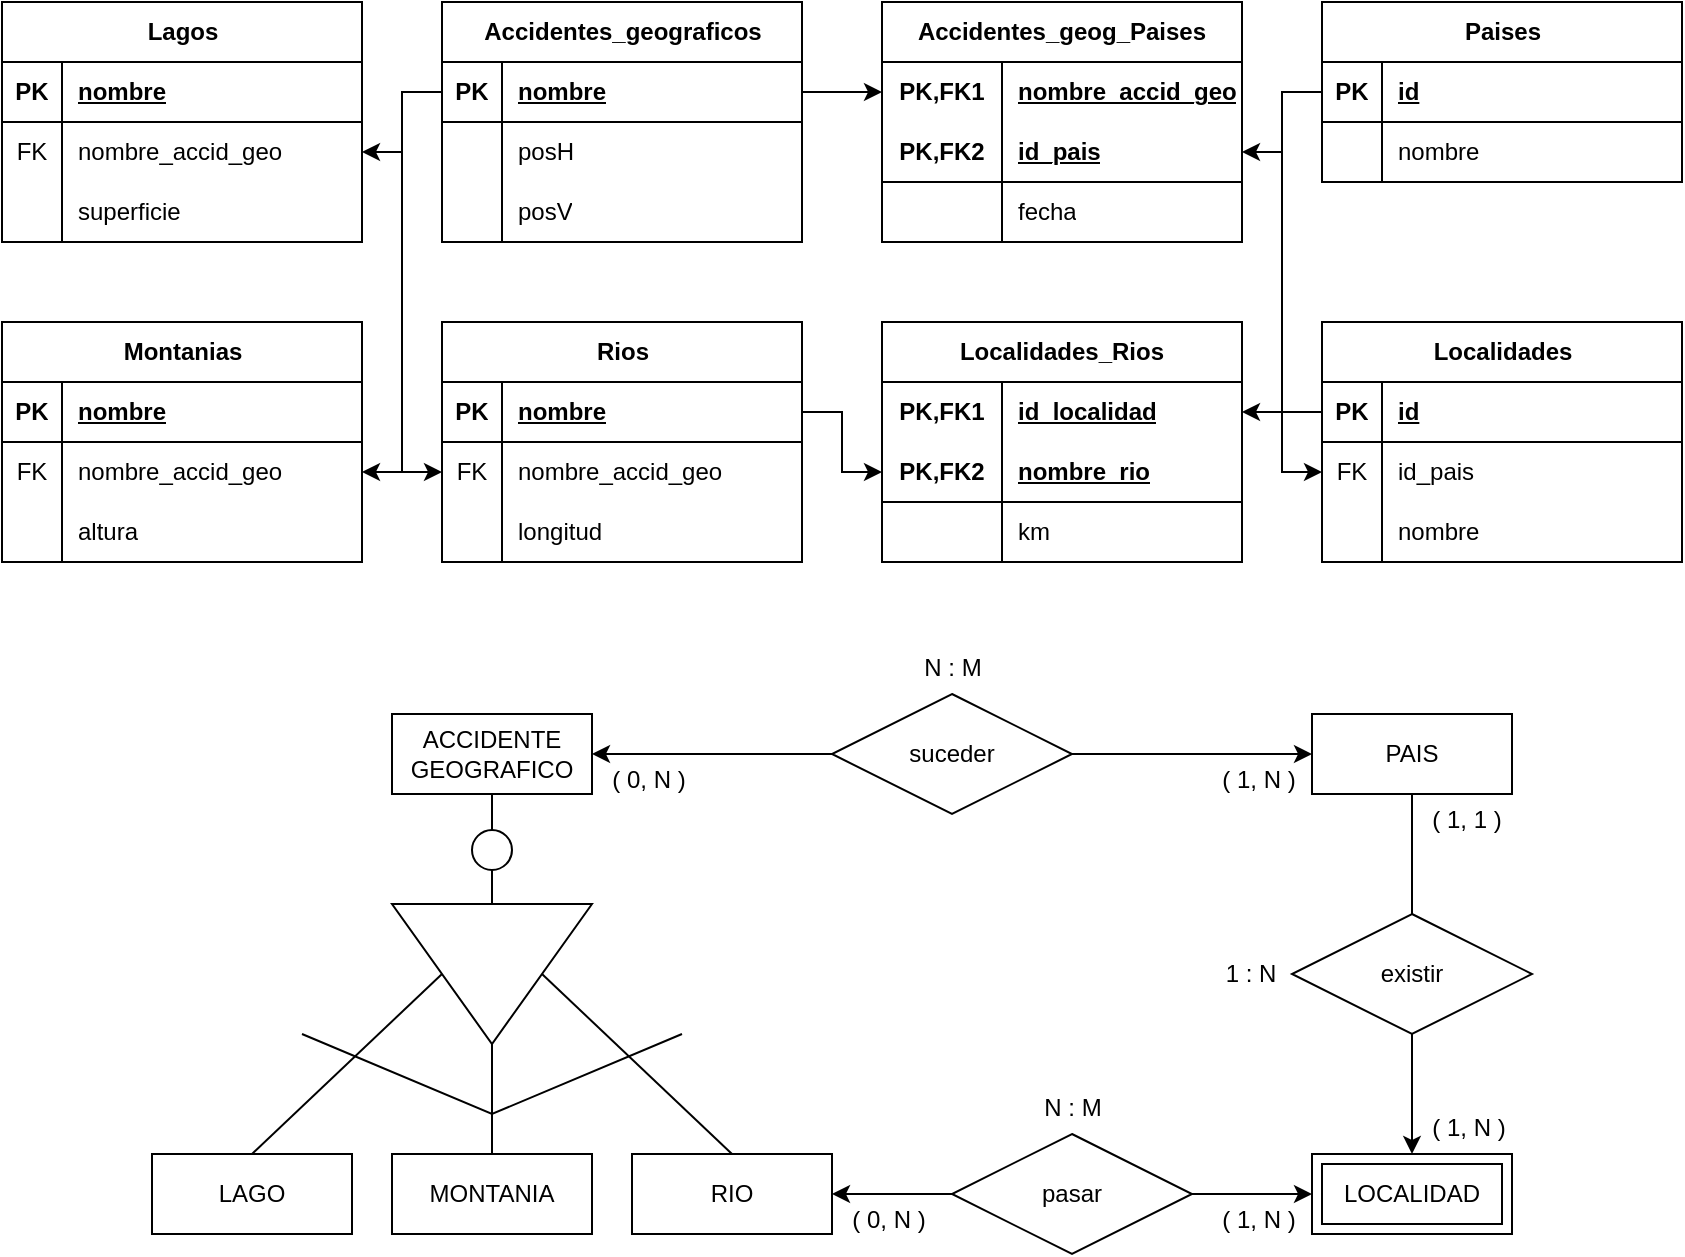 <mxfile version="23.1.5" type="device">
  <diagram name="Page-1" id="xD801_ucFq414uZnRlKG">
    <mxGraphModel dx="1762" dy="887" grid="0" gridSize="10" guides="1" tooltips="1" connect="1" arrows="1" fold="1" page="1" pageScale="1" pageWidth="1100" pageHeight="850" math="0" shadow="0">
      <root>
        <mxCell id="0" />
        <mxCell id="1" parent="0" />
        <mxCell id="kwtSz-33MjP0fojV9X-D-1" value="Accidentes_geograficos" style="shape=table;startSize=30;container=1;collapsible=1;childLayout=tableLayout;fixedRows=1;rowLines=0;fontStyle=1;align=center;resizeLast=1;html=1;" parent="1" vertex="1">
          <mxGeometry x="350" y="112" width="180" height="120" as="geometry" />
        </mxCell>
        <mxCell id="kwtSz-33MjP0fojV9X-D-2" value="" style="shape=tableRow;horizontal=0;startSize=0;swimlaneHead=0;swimlaneBody=0;fillColor=none;collapsible=0;dropTarget=0;points=[[0,0.5],[1,0.5]];portConstraint=eastwest;top=0;left=0;right=0;bottom=1;" parent="kwtSz-33MjP0fojV9X-D-1" vertex="1">
          <mxGeometry y="30" width="180" height="30" as="geometry" />
        </mxCell>
        <mxCell id="kwtSz-33MjP0fojV9X-D-3" value="PK" style="shape=partialRectangle;connectable=0;fillColor=none;top=0;left=0;bottom=0;right=0;fontStyle=1;overflow=hidden;whiteSpace=wrap;html=1;" parent="kwtSz-33MjP0fojV9X-D-2" vertex="1">
          <mxGeometry width="30" height="30" as="geometry">
            <mxRectangle width="30" height="30" as="alternateBounds" />
          </mxGeometry>
        </mxCell>
        <mxCell id="kwtSz-33MjP0fojV9X-D-4" value="nombre" style="shape=partialRectangle;connectable=0;fillColor=none;top=0;left=0;bottom=0;right=0;align=left;spacingLeft=6;fontStyle=5;overflow=hidden;whiteSpace=wrap;html=1;" parent="kwtSz-33MjP0fojV9X-D-2" vertex="1">
          <mxGeometry x="30" width="150" height="30" as="geometry">
            <mxRectangle width="150" height="30" as="alternateBounds" />
          </mxGeometry>
        </mxCell>
        <mxCell id="kwtSz-33MjP0fojV9X-D-5" value="" style="shape=tableRow;horizontal=0;startSize=0;swimlaneHead=0;swimlaneBody=0;fillColor=none;collapsible=0;dropTarget=0;points=[[0,0.5],[1,0.5]];portConstraint=eastwest;top=0;left=0;right=0;bottom=0;" parent="kwtSz-33MjP0fojV9X-D-1" vertex="1">
          <mxGeometry y="60" width="180" height="30" as="geometry" />
        </mxCell>
        <mxCell id="kwtSz-33MjP0fojV9X-D-6" value="" style="shape=partialRectangle;connectable=0;fillColor=none;top=0;left=0;bottom=0;right=0;editable=1;overflow=hidden;whiteSpace=wrap;html=1;" parent="kwtSz-33MjP0fojV9X-D-5" vertex="1">
          <mxGeometry width="30" height="30" as="geometry">
            <mxRectangle width="30" height="30" as="alternateBounds" />
          </mxGeometry>
        </mxCell>
        <mxCell id="kwtSz-33MjP0fojV9X-D-7" value="posH" style="shape=partialRectangle;connectable=0;fillColor=none;top=0;left=0;bottom=0;right=0;align=left;spacingLeft=6;overflow=hidden;whiteSpace=wrap;html=1;" parent="kwtSz-33MjP0fojV9X-D-5" vertex="1">
          <mxGeometry x="30" width="150" height="30" as="geometry">
            <mxRectangle width="150" height="30" as="alternateBounds" />
          </mxGeometry>
        </mxCell>
        <mxCell id="kwtSz-33MjP0fojV9X-D-8" value="" style="shape=tableRow;horizontal=0;startSize=0;swimlaneHead=0;swimlaneBody=0;fillColor=none;collapsible=0;dropTarget=0;points=[[0,0.5],[1,0.5]];portConstraint=eastwest;top=0;left=0;right=0;bottom=0;" parent="kwtSz-33MjP0fojV9X-D-1" vertex="1">
          <mxGeometry y="90" width="180" height="30" as="geometry" />
        </mxCell>
        <mxCell id="kwtSz-33MjP0fojV9X-D-9" value="" style="shape=partialRectangle;connectable=0;fillColor=none;top=0;left=0;bottom=0;right=0;editable=1;overflow=hidden;whiteSpace=wrap;html=1;" parent="kwtSz-33MjP0fojV9X-D-8" vertex="1">
          <mxGeometry width="30" height="30" as="geometry">
            <mxRectangle width="30" height="30" as="alternateBounds" />
          </mxGeometry>
        </mxCell>
        <mxCell id="kwtSz-33MjP0fojV9X-D-10" value="posV" style="shape=partialRectangle;connectable=0;fillColor=none;top=0;left=0;bottom=0;right=0;align=left;spacingLeft=6;overflow=hidden;whiteSpace=wrap;html=1;" parent="kwtSz-33MjP0fojV9X-D-8" vertex="1">
          <mxGeometry x="30" width="150" height="30" as="geometry">
            <mxRectangle width="150" height="30" as="alternateBounds" />
          </mxGeometry>
        </mxCell>
        <mxCell id="kwtSz-33MjP0fojV9X-D-14" value="ACCIDENTE GEOGRAFICO" style="whiteSpace=wrap;html=1;align=center;" parent="1" vertex="1">
          <mxGeometry x="325" y="468" width="100" height="40" as="geometry" />
        </mxCell>
        <mxCell id="kwtSz-33MjP0fojV9X-D-17" value="" style="ellipse;whiteSpace=wrap;html=1;aspect=fixed;" parent="1" vertex="1">
          <mxGeometry x="365" y="526" width="20" height="20" as="geometry" />
        </mxCell>
        <mxCell id="kwtSz-33MjP0fojV9X-D-19" value="" style="endArrow=none;html=1;rounded=0;exitX=0.5;exitY=1;exitDx=0;exitDy=0;entryX=0.5;entryY=1;entryDx=0;entryDy=0;exitPerimeter=0;" parent="1" source="kwtSz-33MjP0fojV9X-D-131" target="kwtSz-33MjP0fojV9X-D-17" edge="1">
          <mxGeometry width="50" height="50" relative="1" as="geometry">
            <mxPoint x="375" y="568" as="sourcePoint" />
            <mxPoint x="545" y="433" as="targetPoint" />
          </mxGeometry>
        </mxCell>
        <mxCell id="kwtSz-33MjP0fojV9X-D-20" value="" style="endArrow=none;html=1;rounded=0;exitX=0.5;exitY=0;exitDx=0;exitDy=0;entryX=0.5;entryY=1;entryDx=0;entryDy=0;" parent="1" source="kwtSz-33MjP0fojV9X-D-17" target="kwtSz-33MjP0fojV9X-D-14" edge="1">
          <mxGeometry width="50" height="50" relative="1" as="geometry">
            <mxPoint x="495" y="483" as="sourcePoint" />
            <mxPoint x="545" y="433" as="targetPoint" />
          </mxGeometry>
        </mxCell>
        <mxCell id="kwtSz-33MjP0fojV9X-D-23" value="MONTANIA" style="whiteSpace=wrap;html=1;align=center;" parent="1" vertex="1">
          <mxGeometry x="325" y="688" width="100" height="40" as="geometry" />
        </mxCell>
        <mxCell id="kwtSz-33MjP0fojV9X-D-24" value="LAGO" style="whiteSpace=wrap;html=1;align=center;" parent="1" vertex="1">
          <mxGeometry x="205" y="688" width="100" height="40" as="geometry" />
        </mxCell>
        <mxCell id="kwtSz-33MjP0fojV9X-D-25" value="RIO" style="whiteSpace=wrap;html=1;align=center;" parent="1" vertex="1">
          <mxGeometry x="445" y="688" width="100" height="40" as="geometry" />
        </mxCell>
        <mxCell id="kwtSz-33MjP0fojV9X-D-26" value="" style="endArrow=none;html=1;rounded=0;exitX=0.5;exitY=0;exitDx=0;exitDy=0;entryX=0;entryY=0;entryDx=50;entryDy=0;entryPerimeter=0;" parent="1" source="kwtSz-33MjP0fojV9X-D-23" target="kwtSz-33MjP0fojV9X-D-131" edge="1">
          <mxGeometry width="50" height="50" relative="1" as="geometry">
            <mxPoint x="383" y="707" as="sourcePoint" />
            <mxPoint x="375" y="628" as="targetPoint" />
          </mxGeometry>
        </mxCell>
        <mxCell id="kwtSz-33MjP0fojV9X-D-27" value="" style="endArrow=none;html=1;rounded=0;exitX=0.5;exitY=0;exitDx=0;exitDy=0;entryX=0;entryY=0;entryDx=75;entryDy=35;entryPerimeter=0;" parent="1" source="kwtSz-33MjP0fojV9X-D-24" target="kwtSz-33MjP0fojV9X-D-131" edge="1">
          <mxGeometry width="50" height="50" relative="1" as="geometry">
            <mxPoint x="383" y="707" as="sourcePoint" />
            <mxPoint x="355" y="598" as="targetPoint" />
          </mxGeometry>
        </mxCell>
        <mxCell id="kwtSz-33MjP0fojV9X-D-28" value="" style="endArrow=none;html=1;rounded=0;exitX=0.5;exitY=0;exitDx=0;exitDy=0;entryX=0;entryY=0;entryDx=25;entryDy=35;entryPerimeter=0;" parent="1" source="kwtSz-33MjP0fojV9X-D-25" target="kwtSz-33MjP0fojV9X-D-131" edge="1">
          <mxGeometry width="50" height="50" relative="1" as="geometry">
            <mxPoint x="383" y="707" as="sourcePoint" />
            <mxPoint x="395" y="598" as="targetPoint" />
          </mxGeometry>
        </mxCell>
        <mxCell id="kwtSz-33MjP0fojV9X-D-44" value="Localidades" style="shape=table;startSize=30;container=1;collapsible=1;childLayout=tableLayout;fixedRows=1;rowLines=0;fontStyle=1;align=center;resizeLast=1;html=1;" parent="1" vertex="1">
          <mxGeometry x="790" y="272" width="180" height="120" as="geometry" />
        </mxCell>
        <mxCell id="kwtSz-33MjP0fojV9X-D-45" value="" style="shape=tableRow;horizontal=0;startSize=0;swimlaneHead=0;swimlaneBody=0;fillColor=none;collapsible=0;dropTarget=0;points=[[0,0.5],[1,0.5]];portConstraint=eastwest;top=0;left=0;right=0;bottom=1;" parent="kwtSz-33MjP0fojV9X-D-44" vertex="1">
          <mxGeometry y="30" width="180" height="30" as="geometry" />
        </mxCell>
        <mxCell id="kwtSz-33MjP0fojV9X-D-46" value="PK" style="shape=partialRectangle;connectable=0;fillColor=none;top=0;left=0;bottom=0;right=0;fontStyle=1;overflow=hidden;whiteSpace=wrap;html=1;" parent="kwtSz-33MjP0fojV9X-D-45" vertex="1">
          <mxGeometry width="30" height="30" as="geometry">
            <mxRectangle width="30" height="30" as="alternateBounds" />
          </mxGeometry>
        </mxCell>
        <mxCell id="kwtSz-33MjP0fojV9X-D-47" value="id" style="shape=partialRectangle;connectable=0;fillColor=none;top=0;left=0;bottom=0;right=0;align=left;spacingLeft=6;fontStyle=5;overflow=hidden;whiteSpace=wrap;html=1;" parent="kwtSz-33MjP0fojV9X-D-45" vertex="1">
          <mxGeometry x="30" width="150" height="30" as="geometry">
            <mxRectangle width="150" height="30" as="alternateBounds" />
          </mxGeometry>
        </mxCell>
        <mxCell id="q0aNotWzniTy3gXOLgLe-5" value="" style="shape=tableRow;horizontal=0;startSize=0;swimlaneHead=0;swimlaneBody=0;fillColor=none;collapsible=0;dropTarget=0;points=[[0,0.5],[1,0.5]];portConstraint=eastwest;top=0;left=0;right=0;bottom=0;" vertex="1" parent="kwtSz-33MjP0fojV9X-D-44">
          <mxGeometry y="60" width="180" height="30" as="geometry" />
        </mxCell>
        <mxCell id="q0aNotWzniTy3gXOLgLe-6" value="FK" style="shape=partialRectangle;connectable=0;fillColor=none;top=0;left=0;bottom=0;right=0;fontStyle=0;overflow=hidden;whiteSpace=wrap;html=1;" vertex="1" parent="q0aNotWzniTy3gXOLgLe-5">
          <mxGeometry width="30" height="30" as="geometry">
            <mxRectangle width="30" height="30" as="alternateBounds" />
          </mxGeometry>
        </mxCell>
        <mxCell id="q0aNotWzniTy3gXOLgLe-7" value="id_pais" style="shape=partialRectangle;connectable=0;fillColor=none;top=0;left=0;bottom=0;right=0;align=left;spacingLeft=6;fontStyle=0;overflow=hidden;whiteSpace=wrap;html=1;" vertex="1" parent="q0aNotWzniTy3gXOLgLe-5">
          <mxGeometry x="30" width="150" height="30" as="geometry">
            <mxRectangle width="150" height="30" as="alternateBounds" />
          </mxGeometry>
        </mxCell>
        <mxCell id="kwtSz-33MjP0fojV9X-D-48" value="" style="shape=tableRow;horizontal=0;startSize=0;swimlaneHead=0;swimlaneBody=0;fillColor=none;collapsible=0;dropTarget=0;points=[[0,0.5],[1,0.5]];portConstraint=eastwest;top=0;left=0;right=0;bottom=0;" parent="kwtSz-33MjP0fojV9X-D-44" vertex="1">
          <mxGeometry y="90" width="180" height="30" as="geometry" />
        </mxCell>
        <mxCell id="kwtSz-33MjP0fojV9X-D-49" value="" style="shape=partialRectangle;connectable=0;fillColor=none;top=0;left=0;bottom=0;right=0;editable=1;overflow=hidden;whiteSpace=wrap;html=1;" parent="kwtSz-33MjP0fojV9X-D-48" vertex="1">
          <mxGeometry width="30" height="30" as="geometry">
            <mxRectangle width="30" height="30" as="alternateBounds" />
          </mxGeometry>
        </mxCell>
        <mxCell id="kwtSz-33MjP0fojV9X-D-50" value="nombre" style="shape=partialRectangle;connectable=0;fillColor=none;top=0;left=0;bottom=0;right=0;align=left;spacingLeft=6;overflow=hidden;whiteSpace=wrap;html=1;" parent="kwtSz-33MjP0fojV9X-D-48" vertex="1">
          <mxGeometry x="30" width="150" height="30" as="geometry">
            <mxRectangle width="150" height="30" as="alternateBounds" />
          </mxGeometry>
        </mxCell>
        <mxCell id="kwtSz-33MjP0fojV9X-D-57" value="Lagos" style="shape=table;startSize=30;container=1;collapsible=1;childLayout=tableLayout;fixedRows=1;rowLines=0;fontStyle=1;align=center;resizeLast=1;html=1;" parent="1" vertex="1">
          <mxGeometry x="130" y="112" width="180" height="120" as="geometry" />
        </mxCell>
        <mxCell id="kwtSz-33MjP0fojV9X-D-58" value="" style="shape=tableRow;horizontal=0;startSize=0;swimlaneHead=0;swimlaneBody=0;fillColor=none;collapsible=0;dropTarget=0;points=[[0,0.5],[1,0.5]];portConstraint=eastwest;top=0;left=0;right=0;bottom=1;" parent="kwtSz-33MjP0fojV9X-D-57" vertex="1">
          <mxGeometry y="30" width="180" height="30" as="geometry" />
        </mxCell>
        <mxCell id="kwtSz-33MjP0fojV9X-D-59" value="PK" style="shape=partialRectangle;connectable=0;fillColor=none;top=0;left=0;bottom=0;right=0;fontStyle=1;overflow=hidden;whiteSpace=wrap;html=1;" parent="kwtSz-33MjP0fojV9X-D-58" vertex="1">
          <mxGeometry width="30" height="30" as="geometry">
            <mxRectangle width="30" height="30" as="alternateBounds" />
          </mxGeometry>
        </mxCell>
        <mxCell id="kwtSz-33MjP0fojV9X-D-60" value="nombre" style="shape=partialRectangle;connectable=0;fillColor=none;top=0;left=0;bottom=0;right=0;align=left;spacingLeft=6;fontStyle=5;overflow=hidden;whiteSpace=wrap;html=1;" parent="kwtSz-33MjP0fojV9X-D-58" vertex="1">
          <mxGeometry x="30" width="150" height="30" as="geometry">
            <mxRectangle width="150" height="30" as="alternateBounds" />
          </mxGeometry>
        </mxCell>
        <mxCell id="q0aNotWzniTy3gXOLgLe-20" value="" style="shape=tableRow;horizontal=0;startSize=0;swimlaneHead=0;swimlaneBody=0;fillColor=none;collapsible=0;dropTarget=0;points=[[0,0.5],[1,0.5]];portConstraint=eastwest;top=0;left=0;right=0;bottom=0;" vertex="1" parent="kwtSz-33MjP0fojV9X-D-57">
          <mxGeometry y="60" width="180" height="30" as="geometry" />
        </mxCell>
        <mxCell id="q0aNotWzniTy3gXOLgLe-21" value="FK" style="shape=partialRectangle;connectable=0;fillColor=none;top=0;left=0;bottom=0;right=0;fontStyle=0;overflow=hidden;whiteSpace=wrap;html=1;" vertex="1" parent="q0aNotWzniTy3gXOLgLe-20">
          <mxGeometry width="30" height="30" as="geometry">
            <mxRectangle width="30" height="30" as="alternateBounds" />
          </mxGeometry>
        </mxCell>
        <mxCell id="q0aNotWzniTy3gXOLgLe-22" value="nombre_accid_geo" style="shape=partialRectangle;connectable=0;fillColor=none;top=0;left=0;bottom=0;right=0;align=left;spacingLeft=6;fontStyle=0;overflow=hidden;whiteSpace=wrap;html=1;" vertex="1" parent="q0aNotWzniTy3gXOLgLe-20">
          <mxGeometry x="30" width="150" height="30" as="geometry">
            <mxRectangle width="150" height="30" as="alternateBounds" />
          </mxGeometry>
        </mxCell>
        <mxCell id="kwtSz-33MjP0fojV9X-D-61" value="" style="shape=tableRow;horizontal=0;startSize=0;swimlaneHead=0;swimlaneBody=0;fillColor=none;collapsible=0;dropTarget=0;points=[[0,0.5],[1,0.5]];portConstraint=eastwest;top=0;left=0;right=0;bottom=0;" parent="kwtSz-33MjP0fojV9X-D-57" vertex="1">
          <mxGeometry y="90" width="180" height="30" as="geometry" />
        </mxCell>
        <mxCell id="kwtSz-33MjP0fojV9X-D-62" value="" style="shape=partialRectangle;connectable=0;fillColor=none;top=0;left=0;bottom=0;right=0;editable=1;overflow=hidden;whiteSpace=wrap;html=1;" parent="kwtSz-33MjP0fojV9X-D-61" vertex="1">
          <mxGeometry width="30" height="30" as="geometry">
            <mxRectangle width="30" height="30" as="alternateBounds" />
          </mxGeometry>
        </mxCell>
        <mxCell id="kwtSz-33MjP0fojV9X-D-63" value="superficie" style="shape=partialRectangle;connectable=0;fillColor=none;top=0;left=0;bottom=0;right=0;align=left;spacingLeft=6;overflow=hidden;whiteSpace=wrap;html=1;" parent="kwtSz-33MjP0fojV9X-D-61" vertex="1">
          <mxGeometry x="30" width="150" height="30" as="geometry">
            <mxRectangle width="150" height="30" as="alternateBounds" />
          </mxGeometry>
        </mxCell>
        <mxCell id="kwtSz-33MjP0fojV9X-D-70" value="Montanias" style="shape=table;startSize=30;container=1;collapsible=1;childLayout=tableLayout;fixedRows=1;rowLines=0;fontStyle=1;align=center;resizeLast=1;html=1;" parent="1" vertex="1">
          <mxGeometry x="130" y="272" width="180" height="120" as="geometry" />
        </mxCell>
        <mxCell id="kwtSz-33MjP0fojV9X-D-71" value="" style="shape=tableRow;horizontal=0;startSize=0;swimlaneHead=0;swimlaneBody=0;fillColor=none;collapsible=0;dropTarget=0;points=[[0,0.5],[1,0.5]];portConstraint=eastwest;top=0;left=0;right=0;bottom=1;" parent="kwtSz-33MjP0fojV9X-D-70" vertex="1">
          <mxGeometry y="30" width="180" height="30" as="geometry" />
        </mxCell>
        <mxCell id="kwtSz-33MjP0fojV9X-D-72" value="PK" style="shape=partialRectangle;connectable=0;fillColor=none;top=0;left=0;bottom=0;right=0;fontStyle=1;overflow=hidden;whiteSpace=wrap;html=1;" parent="kwtSz-33MjP0fojV9X-D-71" vertex="1">
          <mxGeometry width="30" height="30" as="geometry">
            <mxRectangle width="30" height="30" as="alternateBounds" />
          </mxGeometry>
        </mxCell>
        <mxCell id="kwtSz-33MjP0fojV9X-D-73" value="nombre" style="shape=partialRectangle;connectable=0;fillColor=none;top=0;left=0;bottom=0;right=0;align=left;spacingLeft=6;fontStyle=5;overflow=hidden;whiteSpace=wrap;html=1;" parent="kwtSz-33MjP0fojV9X-D-71" vertex="1">
          <mxGeometry x="30" width="150" height="30" as="geometry">
            <mxRectangle width="150" height="30" as="alternateBounds" />
          </mxGeometry>
        </mxCell>
        <mxCell id="q0aNotWzniTy3gXOLgLe-16" value="" style="shape=tableRow;horizontal=0;startSize=0;swimlaneHead=0;swimlaneBody=0;fillColor=none;collapsible=0;dropTarget=0;points=[[0,0.5],[1,0.5]];portConstraint=eastwest;top=0;left=0;right=0;bottom=0;" vertex="1" parent="kwtSz-33MjP0fojV9X-D-70">
          <mxGeometry y="60" width="180" height="30" as="geometry" />
        </mxCell>
        <mxCell id="q0aNotWzniTy3gXOLgLe-17" value="FK" style="shape=partialRectangle;connectable=0;fillColor=none;top=0;left=0;bottom=0;right=0;fontStyle=0;overflow=hidden;whiteSpace=wrap;html=1;" vertex="1" parent="q0aNotWzniTy3gXOLgLe-16">
          <mxGeometry width="30" height="30" as="geometry">
            <mxRectangle width="30" height="30" as="alternateBounds" />
          </mxGeometry>
        </mxCell>
        <mxCell id="q0aNotWzniTy3gXOLgLe-18" value="nombre_accid_geo" style="shape=partialRectangle;connectable=0;fillColor=none;top=0;left=0;bottom=0;right=0;align=left;spacingLeft=6;fontStyle=0;overflow=hidden;whiteSpace=wrap;html=1;" vertex="1" parent="q0aNotWzniTy3gXOLgLe-16">
          <mxGeometry x="30" width="150" height="30" as="geometry">
            <mxRectangle width="150" height="30" as="alternateBounds" />
          </mxGeometry>
        </mxCell>
        <mxCell id="kwtSz-33MjP0fojV9X-D-74" value="" style="shape=tableRow;horizontal=0;startSize=0;swimlaneHead=0;swimlaneBody=0;fillColor=none;collapsible=0;dropTarget=0;points=[[0,0.5],[1,0.5]];portConstraint=eastwest;top=0;left=0;right=0;bottom=0;" parent="kwtSz-33MjP0fojV9X-D-70" vertex="1">
          <mxGeometry y="90" width="180" height="30" as="geometry" />
        </mxCell>
        <mxCell id="kwtSz-33MjP0fojV9X-D-75" value="" style="shape=partialRectangle;connectable=0;fillColor=none;top=0;left=0;bottom=0;right=0;editable=1;overflow=hidden;whiteSpace=wrap;html=1;" parent="kwtSz-33MjP0fojV9X-D-74" vertex="1">
          <mxGeometry width="30" height="30" as="geometry">
            <mxRectangle width="30" height="30" as="alternateBounds" />
          </mxGeometry>
        </mxCell>
        <mxCell id="kwtSz-33MjP0fojV9X-D-76" value="altura" style="shape=partialRectangle;connectable=0;fillColor=none;top=0;left=0;bottom=0;right=0;align=left;spacingLeft=6;overflow=hidden;whiteSpace=wrap;html=1;" parent="kwtSz-33MjP0fojV9X-D-74" vertex="1">
          <mxGeometry x="30" width="150" height="30" as="geometry">
            <mxRectangle width="150" height="30" as="alternateBounds" />
          </mxGeometry>
        </mxCell>
        <mxCell id="kwtSz-33MjP0fojV9X-D-77" value="Rios" style="shape=table;startSize=30;container=1;collapsible=1;childLayout=tableLayout;fixedRows=1;rowLines=0;fontStyle=1;align=center;resizeLast=1;html=1;" parent="1" vertex="1">
          <mxGeometry x="350" y="272" width="180" height="120" as="geometry" />
        </mxCell>
        <mxCell id="kwtSz-33MjP0fojV9X-D-78" value="" style="shape=tableRow;horizontal=0;startSize=0;swimlaneHead=0;swimlaneBody=0;fillColor=none;collapsible=0;dropTarget=0;points=[[0,0.5],[1,0.5]];portConstraint=eastwest;top=0;left=0;right=0;bottom=1;" parent="kwtSz-33MjP0fojV9X-D-77" vertex="1">
          <mxGeometry y="30" width="180" height="30" as="geometry" />
        </mxCell>
        <mxCell id="kwtSz-33MjP0fojV9X-D-79" value="PK" style="shape=partialRectangle;connectable=0;fillColor=none;top=0;left=0;bottom=0;right=0;fontStyle=1;overflow=hidden;whiteSpace=wrap;html=1;" parent="kwtSz-33MjP0fojV9X-D-78" vertex="1">
          <mxGeometry width="30" height="30" as="geometry">
            <mxRectangle width="30" height="30" as="alternateBounds" />
          </mxGeometry>
        </mxCell>
        <mxCell id="kwtSz-33MjP0fojV9X-D-80" value="nombre" style="shape=partialRectangle;connectable=0;fillColor=none;top=0;left=0;bottom=0;right=0;align=left;spacingLeft=6;fontStyle=5;overflow=hidden;whiteSpace=wrap;html=1;" parent="kwtSz-33MjP0fojV9X-D-78" vertex="1">
          <mxGeometry x="30" width="150" height="30" as="geometry">
            <mxRectangle width="150" height="30" as="alternateBounds" />
          </mxGeometry>
        </mxCell>
        <mxCell id="q0aNotWzniTy3gXOLgLe-12" value="" style="shape=tableRow;horizontal=0;startSize=0;swimlaneHead=0;swimlaneBody=0;fillColor=none;collapsible=0;dropTarget=0;points=[[0,0.5],[1,0.5]];portConstraint=eastwest;top=0;left=0;right=0;bottom=0;" vertex="1" parent="kwtSz-33MjP0fojV9X-D-77">
          <mxGeometry y="60" width="180" height="30" as="geometry" />
        </mxCell>
        <mxCell id="q0aNotWzniTy3gXOLgLe-13" value="FK" style="shape=partialRectangle;connectable=0;fillColor=none;top=0;left=0;bottom=0;right=0;fontStyle=0;overflow=hidden;whiteSpace=wrap;html=1;" vertex="1" parent="q0aNotWzniTy3gXOLgLe-12">
          <mxGeometry width="30" height="30" as="geometry">
            <mxRectangle width="30" height="30" as="alternateBounds" />
          </mxGeometry>
        </mxCell>
        <mxCell id="q0aNotWzniTy3gXOLgLe-14" value="nombre_accid_geo" style="shape=partialRectangle;connectable=0;fillColor=none;top=0;left=0;bottom=0;right=0;align=left;spacingLeft=6;fontStyle=0;overflow=hidden;whiteSpace=wrap;html=1;" vertex="1" parent="q0aNotWzniTy3gXOLgLe-12">
          <mxGeometry x="30" width="150" height="30" as="geometry">
            <mxRectangle width="150" height="30" as="alternateBounds" />
          </mxGeometry>
        </mxCell>
        <mxCell id="kwtSz-33MjP0fojV9X-D-81" value="" style="shape=tableRow;horizontal=0;startSize=0;swimlaneHead=0;swimlaneBody=0;fillColor=none;collapsible=0;dropTarget=0;points=[[0,0.5],[1,0.5]];portConstraint=eastwest;top=0;left=0;right=0;bottom=0;" parent="kwtSz-33MjP0fojV9X-D-77" vertex="1">
          <mxGeometry y="90" width="180" height="30" as="geometry" />
        </mxCell>
        <mxCell id="kwtSz-33MjP0fojV9X-D-82" value="" style="shape=partialRectangle;connectable=0;fillColor=none;top=0;left=0;bottom=0;right=0;editable=1;overflow=hidden;whiteSpace=wrap;html=1;" parent="kwtSz-33MjP0fojV9X-D-81" vertex="1">
          <mxGeometry width="30" height="30" as="geometry">
            <mxRectangle width="30" height="30" as="alternateBounds" />
          </mxGeometry>
        </mxCell>
        <mxCell id="kwtSz-33MjP0fojV9X-D-83" value="longitud" style="shape=partialRectangle;connectable=0;fillColor=none;top=0;left=0;bottom=0;right=0;align=left;spacingLeft=6;overflow=hidden;whiteSpace=wrap;html=1;" parent="kwtSz-33MjP0fojV9X-D-81" vertex="1">
          <mxGeometry x="30" width="150" height="30" as="geometry">
            <mxRectangle width="150" height="30" as="alternateBounds" />
          </mxGeometry>
        </mxCell>
        <mxCell id="kwtSz-33MjP0fojV9X-D-84" value="PAIS" style="whiteSpace=wrap;html=1;align=center;" parent="1" vertex="1">
          <mxGeometry x="785" y="468" width="100" height="40" as="geometry" />
        </mxCell>
        <mxCell id="kwtSz-33MjP0fojV9X-D-87" value="suceder" style="shape=rhombus;perimeter=rhombusPerimeter;whiteSpace=wrap;html=1;align=center;" parent="1" vertex="1">
          <mxGeometry x="545" y="458" width="120" height="60" as="geometry" />
        </mxCell>
        <mxCell id="kwtSz-33MjP0fojV9X-D-90" value="" style="endArrow=classic;html=1;rounded=0;entryX=1;entryY=0.5;entryDx=0;entryDy=0;exitX=0;exitY=0.5;exitDx=0;exitDy=0;" parent="1" source="kwtSz-33MjP0fojV9X-D-87" target="kwtSz-33MjP0fojV9X-D-14" edge="1">
          <mxGeometry width="50" height="50" relative="1" as="geometry">
            <mxPoint x="646" y="581" as="sourcePoint" />
            <mxPoint x="696" y="531" as="targetPoint" />
          </mxGeometry>
        </mxCell>
        <mxCell id="kwtSz-33MjP0fojV9X-D-91" value="" style="endArrow=classic;html=1;rounded=0;exitX=1;exitY=0.5;exitDx=0;exitDy=0;entryX=0;entryY=0.5;entryDx=0;entryDy=0;" parent="1" source="kwtSz-33MjP0fojV9X-D-87" target="kwtSz-33MjP0fojV9X-D-84" edge="1">
          <mxGeometry width="50" height="50" relative="1" as="geometry">
            <mxPoint x="646" y="581" as="sourcePoint" />
            <mxPoint x="696" y="531" as="targetPoint" />
          </mxGeometry>
        </mxCell>
        <mxCell id="kwtSz-33MjP0fojV9X-D-92" value="( 1, N )" style="text;html=1;align=center;verticalAlign=middle;resizable=0;points=[];autosize=1;strokeColor=none;fillColor=none;" parent="1" vertex="1">
          <mxGeometry x="730" y="488" width="55" height="26" as="geometry" />
        </mxCell>
        <mxCell id="kwtSz-33MjP0fojV9X-D-93" value="( 0, N )" style="text;html=1;align=center;verticalAlign=middle;resizable=0;points=[];autosize=1;strokeColor=none;fillColor=none;" parent="1" vertex="1">
          <mxGeometry x="425" y="488" width="55" height="26" as="geometry" />
        </mxCell>
        <mxCell id="kwtSz-33MjP0fojV9X-D-94" value="N : M" style="text;html=1;align=center;verticalAlign=middle;resizable=0;points=[];autosize=1;strokeColor=none;fillColor=none;" parent="1" vertex="1">
          <mxGeometry x="581.5" y="432" width="47" height="26" as="geometry" />
        </mxCell>
        <mxCell id="kwtSz-33MjP0fojV9X-D-95" value="Paises" style="shape=table;startSize=30;container=1;collapsible=1;childLayout=tableLayout;fixedRows=1;rowLines=0;fontStyle=1;align=center;resizeLast=1;html=1;" parent="1" vertex="1">
          <mxGeometry x="790" y="112" width="180" height="90" as="geometry" />
        </mxCell>
        <mxCell id="kwtSz-33MjP0fojV9X-D-96" value="" style="shape=tableRow;horizontal=0;startSize=0;swimlaneHead=0;swimlaneBody=0;fillColor=none;collapsible=0;dropTarget=0;points=[[0,0.5],[1,0.5]];portConstraint=eastwest;top=0;left=0;right=0;bottom=1;" parent="kwtSz-33MjP0fojV9X-D-95" vertex="1">
          <mxGeometry y="30" width="180" height="30" as="geometry" />
        </mxCell>
        <mxCell id="kwtSz-33MjP0fojV9X-D-97" value="PK" style="shape=partialRectangle;connectable=0;fillColor=none;top=0;left=0;bottom=0;right=0;fontStyle=1;overflow=hidden;whiteSpace=wrap;html=1;" parent="kwtSz-33MjP0fojV9X-D-96" vertex="1">
          <mxGeometry width="30" height="30" as="geometry">
            <mxRectangle width="30" height="30" as="alternateBounds" />
          </mxGeometry>
        </mxCell>
        <mxCell id="kwtSz-33MjP0fojV9X-D-98" value="id" style="shape=partialRectangle;connectable=0;fillColor=none;top=0;left=0;bottom=0;right=0;align=left;spacingLeft=6;fontStyle=5;overflow=hidden;whiteSpace=wrap;html=1;" parent="kwtSz-33MjP0fojV9X-D-96" vertex="1">
          <mxGeometry x="30" width="150" height="30" as="geometry">
            <mxRectangle width="150" height="30" as="alternateBounds" />
          </mxGeometry>
        </mxCell>
        <mxCell id="kwtSz-33MjP0fojV9X-D-99" value="" style="shape=tableRow;horizontal=0;startSize=0;swimlaneHead=0;swimlaneBody=0;fillColor=none;collapsible=0;dropTarget=0;points=[[0,0.5],[1,0.5]];portConstraint=eastwest;top=0;left=0;right=0;bottom=0;" parent="kwtSz-33MjP0fojV9X-D-95" vertex="1">
          <mxGeometry y="60" width="180" height="30" as="geometry" />
        </mxCell>
        <mxCell id="kwtSz-33MjP0fojV9X-D-100" value="" style="shape=partialRectangle;connectable=0;fillColor=none;top=0;left=0;bottom=0;right=0;editable=1;overflow=hidden;whiteSpace=wrap;html=1;" parent="kwtSz-33MjP0fojV9X-D-99" vertex="1">
          <mxGeometry width="30" height="30" as="geometry">
            <mxRectangle width="30" height="30" as="alternateBounds" />
          </mxGeometry>
        </mxCell>
        <mxCell id="kwtSz-33MjP0fojV9X-D-101" value="nombre" style="shape=partialRectangle;connectable=0;fillColor=none;top=0;left=0;bottom=0;right=0;align=left;spacingLeft=6;overflow=hidden;whiteSpace=wrap;html=1;" parent="kwtSz-33MjP0fojV9X-D-99" vertex="1">
          <mxGeometry x="30" width="150" height="30" as="geometry">
            <mxRectangle width="150" height="30" as="alternateBounds" />
          </mxGeometry>
        </mxCell>
        <mxCell id="kwtSz-33MjP0fojV9X-D-102" value="Accidentes_geog_Paises" style="shape=table;startSize=30;container=1;collapsible=1;childLayout=tableLayout;fixedRows=1;rowLines=0;fontStyle=1;align=center;resizeLast=1;html=1;whiteSpace=wrap;" parent="1" vertex="1">
          <mxGeometry x="570" y="112" width="180" height="120" as="geometry" />
        </mxCell>
        <mxCell id="kwtSz-33MjP0fojV9X-D-103" value="" style="shape=tableRow;horizontal=0;startSize=0;swimlaneHead=0;swimlaneBody=0;fillColor=none;collapsible=0;dropTarget=0;points=[[0,0.5],[1,0.5]];portConstraint=eastwest;top=0;left=0;right=0;bottom=0;html=1;" parent="kwtSz-33MjP0fojV9X-D-102" vertex="1">
          <mxGeometry y="30" width="180" height="30" as="geometry" />
        </mxCell>
        <mxCell id="kwtSz-33MjP0fojV9X-D-104" value="PK,FK1" style="shape=partialRectangle;connectable=0;fillColor=none;top=0;left=0;bottom=0;right=0;fontStyle=1;overflow=hidden;html=1;whiteSpace=wrap;" parent="kwtSz-33MjP0fojV9X-D-103" vertex="1">
          <mxGeometry width="60" height="30" as="geometry">
            <mxRectangle width="60" height="30" as="alternateBounds" />
          </mxGeometry>
        </mxCell>
        <mxCell id="kwtSz-33MjP0fojV9X-D-105" value="nombre_accid_geo" style="shape=partialRectangle;connectable=0;fillColor=none;top=0;left=0;bottom=0;right=0;align=left;spacingLeft=6;fontStyle=5;overflow=hidden;html=1;whiteSpace=wrap;" parent="kwtSz-33MjP0fojV9X-D-103" vertex="1">
          <mxGeometry x="60" width="120" height="30" as="geometry">
            <mxRectangle width="120" height="30" as="alternateBounds" />
          </mxGeometry>
        </mxCell>
        <mxCell id="kwtSz-33MjP0fojV9X-D-106" value="" style="shape=tableRow;horizontal=0;startSize=0;swimlaneHead=0;swimlaneBody=0;fillColor=none;collapsible=0;dropTarget=0;points=[[0,0.5],[1,0.5]];portConstraint=eastwest;top=0;left=0;right=0;bottom=1;html=1;" parent="kwtSz-33MjP0fojV9X-D-102" vertex="1">
          <mxGeometry y="60" width="180" height="30" as="geometry" />
        </mxCell>
        <mxCell id="kwtSz-33MjP0fojV9X-D-107" value="PK,FK2" style="shape=partialRectangle;connectable=0;fillColor=none;top=0;left=0;bottom=0;right=0;fontStyle=1;overflow=hidden;html=1;whiteSpace=wrap;" parent="kwtSz-33MjP0fojV9X-D-106" vertex="1">
          <mxGeometry width="60" height="30" as="geometry">
            <mxRectangle width="60" height="30" as="alternateBounds" />
          </mxGeometry>
        </mxCell>
        <mxCell id="kwtSz-33MjP0fojV9X-D-108" value="id_pais" style="shape=partialRectangle;connectable=0;fillColor=none;top=0;left=0;bottom=0;right=0;align=left;spacingLeft=6;fontStyle=5;overflow=hidden;html=1;whiteSpace=wrap;" parent="kwtSz-33MjP0fojV9X-D-106" vertex="1">
          <mxGeometry x="60" width="120" height="30" as="geometry">
            <mxRectangle width="120" height="30" as="alternateBounds" />
          </mxGeometry>
        </mxCell>
        <mxCell id="kwtSz-33MjP0fojV9X-D-109" value="" style="shape=tableRow;horizontal=0;startSize=0;swimlaneHead=0;swimlaneBody=0;fillColor=none;collapsible=0;dropTarget=0;points=[[0,0.5],[1,0.5]];portConstraint=eastwest;top=0;left=0;right=0;bottom=0;html=1;" parent="kwtSz-33MjP0fojV9X-D-102" vertex="1">
          <mxGeometry y="90" width="180" height="30" as="geometry" />
        </mxCell>
        <mxCell id="kwtSz-33MjP0fojV9X-D-110" value="" style="shape=partialRectangle;connectable=0;fillColor=none;top=0;left=0;bottom=0;right=0;editable=1;overflow=hidden;html=1;whiteSpace=wrap;" parent="kwtSz-33MjP0fojV9X-D-109" vertex="1">
          <mxGeometry width="60" height="30" as="geometry">
            <mxRectangle width="60" height="30" as="alternateBounds" />
          </mxGeometry>
        </mxCell>
        <mxCell id="kwtSz-33MjP0fojV9X-D-111" value="fecha" style="shape=partialRectangle;connectable=0;fillColor=none;top=0;left=0;bottom=0;right=0;align=left;spacingLeft=6;overflow=hidden;html=1;whiteSpace=wrap;" parent="kwtSz-33MjP0fojV9X-D-109" vertex="1">
          <mxGeometry x="60" width="120" height="30" as="geometry">
            <mxRectangle width="120" height="30" as="alternateBounds" />
          </mxGeometry>
        </mxCell>
        <mxCell id="kwtSz-33MjP0fojV9X-D-115" value="" style="endArrow=classic;html=1;rounded=0;exitX=1;exitY=0.5;exitDx=0;exitDy=0;entryX=0;entryY=0.5;entryDx=0;entryDy=0;" parent="1" source="kwtSz-33MjP0fojV9X-D-2" target="kwtSz-33MjP0fojV9X-D-103" edge="1">
          <mxGeometry width="50" height="50" relative="1" as="geometry">
            <mxPoint x="683" y="171" as="sourcePoint" />
            <mxPoint x="733" y="121" as="targetPoint" />
          </mxGeometry>
        </mxCell>
        <mxCell id="kwtSz-33MjP0fojV9X-D-116" value="" style="endArrow=classic;html=1;rounded=0;exitX=0;exitY=0.5;exitDx=0;exitDy=0;entryX=1;entryY=0.5;entryDx=0;entryDy=0;" parent="1" source="kwtSz-33MjP0fojV9X-D-96" target="kwtSz-33MjP0fojV9X-D-106" edge="1">
          <mxGeometry width="50" height="50" relative="1" as="geometry">
            <mxPoint x="683" y="171" as="sourcePoint" />
            <mxPoint x="733" y="121" as="targetPoint" />
            <Array as="points">
              <mxPoint x="770" y="157" />
              <mxPoint x="770" y="187" />
            </Array>
          </mxGeometry>
        </mxCell>
        <mxCell id="kwtSz-33MjP0fojV9X-D-119" value="existir" style="shape=rhombus;perimeter=rhombusPerimeter;whiteSpace=wrap;html=1;align=center;" parent="1" vertex="1">
          <mxGeometry x="775" y="568" width="120" height="60" as="geometry" />
        </mxCell>
        <mxCell id="kwtSz-33MjP0fojV9X-D-122" value="LOCALIDAD" style="shape=ext;margin=3;double=1;whiteSpace=wrap;html=1;align=center;" parent="1" vertex="1">
          <mxGeometry x="785" y="688" width="100" height="40" as="geometry" />
        </mxCell>
        <mxCell id="kwtSz-33MjP0fojV9X-D-124" value="" style="endArrow=classic;html=1;rounded=0;exitX=0.5;exitY=1;exitDx=0;exitDy=0;entryX=0.5;entryY=0;entryDx=0;entryDy=0;" parent="1" source="kwtSz-33MjP0fojV9X-D-119" target="kwtSz-33MjP0fojV9X-D-122" edge="1">
          <mxGeometry width="50" height="50" relative="1" as="geometry">
            <mxPoint x="855" y="637" as="sourcePoint" />
            <mxPoint x="905" y="587" as="targetPoint" />
          </mxGeometry>
        </mxCell>
        <mxCell id="kwtSz-33MjP0fojV9X-D-125" value="" style="endArrow=none;html=1;rounded=0;entryX=0.5;entryY=1;entryDx=0;entryDy=0;exitX=0.5;exitY=0;exitDx=0;exitDy=0;" parent="1" source="kwtSz-33MjP0fojV9X-D-119" target="kwtSz-33MjP0fojV9X-D-84" edge="1">
          <mxGeometry width="50" height="50" relative="1" as="geometry">
            <mxPoint x="855" y="637" as="sourcePoint" />
            <mxPoint x="905" y="587" as="targetPoint" />
          </mxGeometry>
        </mxCell>
        <mxCell id="kwtSz-33MjP0fojV9X-D-126" value="( 1, N )" style="text;html=1;align=center;verticalAlign=middle;resizable=0;points=[];autosize=1;strokeColor=none;fillColor=none;" parent="1" vertex="1">
          <mxGeometry x="835" y="662" width="55" height="26" as="geometry" />
        </mxCell>
        <mxCell id="kwtSz-33MjP0fojV9X-D-128" value="( 1, 1 )" style="text;html=1;align=center;verticalAlign=middle;resizable=0;points=[];autosize=1;strokeColor=none;fillColor=none;" parent="1" vertex="1">
          <mxGeometry x="835" y="508" width="53" height="26" as="geometry" />
        </mxCell>
        <mxCell id="kwtSz-33MjP0fojV9X-D-129" value="1 : N" style="text;html=1;align=center;verticalAlign=middle;resizable=0;points=[];autosize=1;strokeColor=none;fillColor=none;" parent="1" vertex="1">
          <mxGeometry x="732" y="585" width="43" height="26" as="geometry" />
        </mxCell>
        <mxCell id="kwtSz-33MjP0fojV9X-D-131" value="" style="verticalLabelPosition=bottom;verticalAlign=top;html=1;shape=mxgraph.basic.acute_triangle;dx=0.5;rotation=-180;" parent="1" vertex="1">
          <mxGeometry x="325" y="563" width="100" height="70" as="geometry" />
        </mxCell>
        <mxCell id="kwtSz-33MjP0fojV9X-D-133" value="" style="endArrow=none;html=1;rounded=0;exitX=0.75;exitY=0;exitDx=0;exitDy=0;entryX=0.25;entryY=0;entryDx=0;entryDy=0;" parent="1" edge="1">
          <mxGeometry width="50" height="50" relative="1" as="geometry">
            <mxPoint x="280.0" y="628" as="sourcePoint" />
            <mxPoint x="470.0" y="628" as="targetPoint" />
            <Array as="points">
              <mxPoint x="375" y="668" />
            </Array>
          </mxGeometry>
        </mxCell>
        <mxCell id="kwtSz-33MjP0fojV9X-D-134" value="pasar" style="shape=rhombus;perimeter=rhombusPerimeter;whiteSpace=wrap;html=1;align=center;" parent="1" vertex="1">
          <mxGeometry x="605" y="678" width="120" height="60" as="geometry" />
        </mxCell>
        <mxCell id="kwtSz-33MjP0fojV9X-D-135" value="" style="endArrow=classic;html=1;rounded=0;exitX=1;exitY=0.5;exitDx=0;exitDy=0;entryX=0;entryY=0.5;entryDx=0;entryDy=0;" parent="1" source="kwtSz-33MjP0fojV9X-D-134" target="kwtSz-33MjP0fojV9X-D-122" edge="1">
          <mxGeometry width="50" height="50" relative="1" as="geometry">
            <mxPoint x="824" y="540" as="sourcePoint" />
            <mxPoint x="874" y="490" as="targetPoint" />
          </mxGeometry>
        </mxCell>
        <mxCell id="kwtSz-33MjP0fojV9X-D-136" value="( 1, N )" style="text;html=1;align=center;verticalAlign=middle;resizable=0;points=[];autosize=1;strokeColor=none;fillColor=none;" parent="1" vertex="1">
          <mxGeometry x="730" y="708" width="55" height="26" as="geometry" />
        </mxCell>
        <mxCell id="kwtSz-33MjP0fojV9X-D-137" value="" style="endArrow=classic;html=1;rounded=0;entryX=1;entryY=0.5;entryDx=0;entryDy=0;exitX=0;exitY=0.5;exitDx=0;exitDy=0;" parent="1" source="kwtSz-33MjP0fojV9X-D-134" target="kwtSz-33MjP0fojV9X-D-25" edge="1">
          <mxGeometry width="50" height="50" relative="1" as="geometry">
            <mxPoint x="704" y="610" as="sourcePoint" />
            <mxPoint x="754" y="560" as="targetPoint" />
          </mxGeometry>
        </mxCell>
        <mxCell id="kwtSz-33MjP0fojV9X-D-139" value="( 0, N )" style="text;html=1;align=center;verticalAlign=middle;resizable=0;points=[];autosize=1;strokeColor=none;fillColor=none;" parent="1" vertex="1">
          <mxGeometry x="545" y="708" width="55" height="26" as="geometry" />
        </mxCell>
        <mxCell id="kwtSz-33MjP0fojV9X-D-140" value="N : M" style="text;html=1;align=center;verticalAlign=middle;resizable=0;points=[];autosize=1;strokeColor=none;fillColor=none;" parent="1" vertex="1">
          <mxGeometry x="641.5" y="652" width="47" height="26" as="geometry" />
        </mxCell>
        <mxCell id="kwtSz-33MjP0fojV9X-D-141" value="Localidades_Rios" style="shape=table;startSize=30;container=1;collapsible=1;childLayout=tableLayout;fixedRows=1;rowLines=0;fontStyle=1;align=center;resizeLast=1;html=1;whiteSpace=wrap;" parent="1" vertex="1">
          <mxGeometry x="570" y="272" width="180" height="120" as="geometry" />
        </mxCell>
        <mxCell id="kwtSz-33MjP0fojV9X-D-142" value="" style="shape=tableRow;horizontal=0;startSize=0;swimlaneHead=0;swimlaneBody=0;fillColor=none;collapsible=0;dropTarget=0;points=[[0,0.5],[1,0.5]];portConstraint=eastwest;top=0;left=0;right=0;bottom=0;html=1;" parent="kwtSz-33MjP0fojV9X-D-141" vertex="1">
          <mxGeometry y="30" width="180" height="30" as="geometry" />
        </mxCell>
        <mxCell id="kwtSz-33MjP0fojV9X-D-143" value="PK,FK1" style="shape=partialRectangle;connectable=0;fillColor=none;top=0;left=0;bottom=0;right=0;fontStyle=1;overflow=hidden;html=1;whiteSpace=wrap;" parent="kwtSz-33MjP0fojV9X-D-142" vertex="1">
          <mxGeometry width="60" height="30" as="geometry">
            <mxRectangle width="60" height="30" as="alternateBounds" />
          </mxGeometry>
        </mxCell>
        <mxCell id="kwtSz-33MjP0fojV9X-D-144" value="id_localidad" style="shape=partialRectangle;connectable=0;fillColor=none;top=0;left=0;bottom=0;right=0;align=left;spacingLeft=6;fontStyle=5;overflow=hidden;html=1;whiteSpace=wrap;" parent="kwtSz-33MjP0fojV9X-D-142" vertex="1">
          <mxGeometry x="60" width="120" height="30" as="geometry">
            <mxRectangle width="120" height="30" as="alternateBounds" />
          </mxGeometry>
        </mxCell>
        <mxCell id="kwtSz-33MjP0fojV9X-D-145" value="" style="shape=tableRow;horizontal=0;startSize=0;swimlaneHead=0;swimlaneBody=0;fillColor=none;collapsible=0;dropTarget=0;points=[[0,0.5],[1,0.5]];portConstraint=eastwest;top=0;left=0;right=0;bottom=1;html=1;" parent="kwtSz-33MjP0fojV9X-D-141" vertex="1">
          <mxGeometry y="60" width="180" height="30" as="geometry" />
        </mxCell>
        <mxCell id="kwtSz-33MjP0fojV9X-D-146" value="PK,FK2" style="shape=partialRectangle;connectable=0;fillColor=none;top=0;left=0;bottom=0;right=0;fontStyle=1;overflow=hidden;html=1;whiteSpace=wrap;" parent="kwtSz-33MjP0fojV9X-D-145" vertex="1">
          <mxGeometry width="60" height="30" as="geometry">
            <mxRectangle width="60" height="30" as="alternateBounds" />
          </mxGeometry>
        </mxCell>
        <mxCell id="kwtSz-33MjP0fojV9X-D-147" value="nombre_rio" style="shape=partialRectangle;connectable=0;fillColor=none;top=0;left=0;bottom=0;right=0;align=left;spacingLeft=6;fontStyle=5;overflow=hidden;html=1;whiteSpace=wrap;" parent="kwtSz-33MjP0fojV9X-D-145" vertex="1">
          <mxGeometry x="60" width="120" height="30" as="geometry">
            <mxRectangle width="120" height="30" as="alternateBounds" />
          </mxGeometry>
        </mxCell>
        <mxCell id="kwtSz-33MjP0fojV9X-D-148" value="" style="shape=tableRow;horizontal=0;startSize=0;swimlaneHead=0;swimlaneBody=0;fillColor=none;collapsible=0;dropTarget=0;points=[[0,0.5],[1,0.5]];portConstraint=eastwest;top=0;left=0;right=0;bottom=0;html=1;" parent="kwtSz-33MjP0fojV9X-D-141" vertex="1">
          <mxGeometry y="90" width="180" height="30" as="geometry" />
        </mxCell>
        <mxCell id="kwtSz-33MjP0fojV9X-D-149" value="" style="shape=partialRectangle;connectable=0;fillColor=none;top=0;left=0;bottom=0;right=0;editable=1;overflow=hidden;html=1;whiteSpace=wrap;" parent="kwtSz-33MjP0fojV9X-D-148" vertex="1">
          <mxGeometry width="60" height="30" as="geometry">
            <mxRectangle width="60" height="30" as="alternateBounds" />
          </mxGeometry>
        </mxCell>
        <mxCell id="kwtSz-33MjP0fojV9X-D-150" value="km" style="shape=partialRectangle;connectable=0;fillColor=none;top=0;left=0;bottom=0;right=0;align=left;spacingLeft=6;overflow=hidden;html=1;whiteSpace=wrap;" parent="kwtSz-33MjP0fojV9X-D-148" vertex="1">
          <mxGeometry x="60" width="120" height="30" as="geometry">
            <mxRectangle width="120" height="30" as="alternateBounds" />
          </mxGeometry>
        </mxCell>
        <mxCell id="q0aNotWzniTy3gXOLgLe-23" value="" style="endArrow=classic;html=1;rounded=0;entryX=1;entryY=0.5;entryDx=0;entryDy=0;exitX=0;exitY=0.5;exitDx=0;exitDy=0;" edge="1" parent="1" source="kwtSz-33MjP0fojV9X-D-2" target="q0aNotWzniTy3gXOLgLe-20">
          <mxGeometry width="50" height="50" relative="1" as="geometry">
            <mxPoint x="521" y="310" as="sourcePoint" />
            <mxPoint x="571" y="260" as="targetPoint" />
            <Array as="points">
              <mxPoint x="330" y="157" />
              <mxPoint x="330" y="187" />
            </Array>
          </mxGeometry>
        </mxCell>
        <mxCell id="q0aNotWzniTy3gXOLgLe-24" value="" style="endArrow=classic;html=1;rounded=0;exitX=0;exitY=0.5;exitDx=0;exitDy=0;entryX=1;entryY=0.5;entryDx=0;entryDy=0;" edge="1" parent="1" source="kwtSz-33MjP0fojV9X-D-2" target="q0aNotWzniTy3gXOLgLe-16">
          <mxGeometry width="50" height="50" relative="1" as="geometry">
            <mxPoint x="521" y="310" as="sourcePoint" />
            <mxPoint x="571" y="260" as="targetPoint" />
            <Array as="points">
              <mxPoint x="330" y="157" />
              <mxPoint x="330" y="347" />
            </Array>
          </mxGeometry>
        </mxCell>
        <mxCell id="q0aNotWzniTy3gXOLgLe-26" value="" style="endArrow=classic;html=1;rounded=0;entryX=0;entryY=0.5;entryDx=0;entryDy=0;exitX=0;exitY=0.5;exitDx=0;exitDy=0;" edge="1" parent="1" source="kwtSz-33MjP0fojV9X-D-2" target="q0aNotWzniTy3gXOLgLe-12">
          <mxGeometry width="50" height="50" relative="1" as="geometry">
            <mxPoint x="388" y="277" as="sourcePoint" />
            <mxPoint x="438" y="227" as="targetPoint" />
            <Array as="points">
              <mxPoint x="330" y="157" />
              <mxPoint x="330" y="347" />
            </Array>
          </mxGeometry>
        </mxCell>
        <mxCell id="q0aNotWzniTy3gXOLgLe-29" value="" style="endArrow=classic;html=1;rounded=0;exitX=1;exitY=0.5;exitDx=0;exitDy=0;entryX=0;entryY=0.5;entryDx=0;entryDy=0;" edge="1" parent="1" source="kwtSz-33MjP0fojV9X-D-78" target="kwtSz-33MjP0fojV9X-D-145">
          <mxGeometry width="50" height="50" relative="1" as="geometry">
            <mxPoint x="766" y="360" as="sourcePoint" />
            <mxPoint x="816" y="310" as="targetPoint" />
            <Array as="points">
              <mxPoint x="550" y="317" />
              <mxPoint x="550" y="347" />
            </Array>
          </mxGeometry>
        </mxCell>
        <mxCell id="q0aNotWzniTy3gXOLgLe-31" value="" style="endArrow=classic;html=1;rounded=0;exitX=0;exitY=0.5;exitDx=0;exitDy=0;entryX=0;entryY=0.5;entryDx=0;entryDy=0;" edge="1" parent="1" source="kwtSz-33MjP0fojV9X-D-96" target="q0aNotWzniTy3gXOLgLe-5">
          <mxGeometry width="50" height="50" relative="1" as="geometry">
            <mxPoint x="699" y="289" as="sourcePoint" />
            <mxPoint x="749" y="239" as="targetPoint" />
            <Array as="points">
              <mxPoint x="770" y="157" />
              <mxPoint x="770" y="347" />
            </Array>
          </mxGeometry>
        </mxCell>
        <mxCell id="q0aNotWzniTy3gXOLgLe-32" value="" style="endArrow=classic;html=1;rounded=0;entryX=1;entryY=0.5;entryDx=0;entryDy=0;exitX=0;exitY=0.5;exitDx=0;exitDy=0;" edge="1" parent="1" source="kwtSz-33MjP0fojV9X-D-45" target="kwtSz-33MjP0fojV9X-D-142">
          <mxGeometry width="50" height="50" relative="1" as="geometry">
            <mxPoint x="892" y="418" as="sourcePoint" />
            <mxPoint x="942" y="368" as="targetPoint" />
          </mxGeometry>
        </mxCell>
      </root>
    </mxGraphModel>
  </diagram>
</mxfile>
